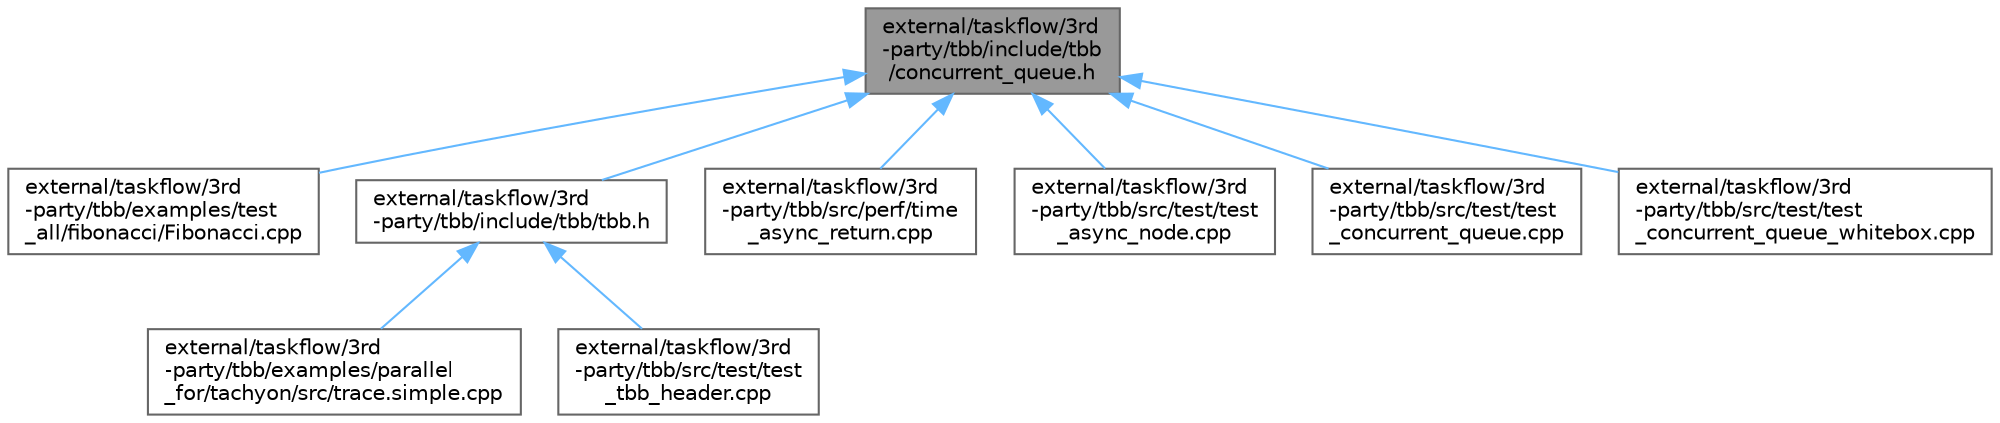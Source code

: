 digraph "external/taskflow/3rd-party/tbb/include/tbb/concurrent_queue.h"
{
 // LATEX_PDF_SIZE
  bgcolor="transparent";
  edge [fontname=Helvetica,fontsize=10,labelfontname=Helvetica,labelfontsize=10];
  node [fontname=Helvetica,fontsize=10,shape=box,height=0.2,width=0.4];
  Node1 [id="Node000001",label="external/taskflow/3rd\l-party/tbb/include/tbb\l/concurrent_queue.h",height=0.2,width=0.4,color="gray40", fillcolor="grey60", style="filled", fontcolor="black",tooltip=" "];
  Node1 -> Node2 [id="edge9_Node000001_Node000002",dir="back",color="steelblue1",style="solid",tooltip=" "];
  Node2 [id="Node000002",label="external/taskflow/3rd\l-party/tbb/examples/test\l_all/fibonacci/Fibonacci.cpp",height=0.2,width=0.4,color="grey40", fillcolor="white", style="filled",URL="$3rd-party_2tbb_2examples_2test__all_2fibonacci_2_fibonacci_8cpp.html",tooltip=" "];
  Node1 -> Node3 [id="edge10_Node000001_Node000003",dir="back",color="steelblue1",style="solid",tooltip=" "];
  Node3 [id="Node000003",label="external/taskflow/3rd\l-party/tbb/include/tbb/tbb.h",height=0.2,width=0.4,color="grey40", fillcolor="white", style="filled",URL="$tbb_8h.html",tooltip=" "];
  Node3 -> Node4 [id="edge11_Node000003_Node000004",dir="back",color="steelblue1",style="solid",tooltip=" "];
  Node4 [id="Node000004",label="external/taskflow/3rd\l-party/tbb/examples/parallel\l_for/tachyon/src/trace.simple.cpp",height=0.2,width=0.4,color="grey40", fillcolor="white", style="filled",URL="$trace_8simple_8cpp.html",tooltip=" "];
  Node3 -> Node5 [id="edge12_Node000003_Node000005",dir="back",color="steelblue1",style="solid",tooltip=" "];
  Node5 [id="Node000005",label="external/taskflow/3rd\l-party/tbb/src/test/test\l_tbb_header.cpp",height=0.2,width=0.4,color="grey40", fillcolor="white", style="filled",URL="$test__tbb__header_8cpp.html",tooltip=" "];
  Node1 -> Node6 [id="edge13_Node000001_Node000006",dir="back",color="steelblue1",style="solid",tooltip=" "];
  Node6 [id="Node000006",label="external/taskflow/3rd\l-party/tbb/src/perf/time\l_async_return.cpp",height=0.2,width=0.4,color="grey40", fillcolor="white", style="filled",URL="$time__async__return_8cpp.html",tooltip=" "];
  Node1 -> Node7 [id="edge14_Node000001_Node000007",dir="back",color="steelblue1",style="solid",tooltip=" "];
  Node7 [id="Node000007",label="external/taskflow/3rd\l-party/tbb/src/test/test\l_async_node.cpp",height=0.2,width=0.4,color="grey40", fillcolor="white", style="filled",URL="$test__async__node_8cpp.html",tooltip=" "];
  Node1 -> Node8 [id="edge15_Node000001_Node000008",dir="back",color="steelblue1",style="solid",tooltip=" "];
  Node8 [id="Node000008",label="external/taskflow/3rd\l-party/tbb/src/test/test\l_concurrent_queue.cpp",height=0.2,width=0.4,color="grey40", fillcolor="white", style="filled",URL="$test__concurrent__queue_8cpp.html",tooltip=" "];
  Node1 -> Node9 [id="edge16_Node000001_Node000009",dir="back",color="steelblue1",style="solid",tooltip=" "];
  Node9 [id="Node000009",label="external/taskflow/3rd\l-party/tbb/src/test/test\l_concurrent_queue_whitebox.cpp",height=0.2,width=0.4,color="grey40", fillcolor="white", style="filled",URL="$test__concurrent__queue__whitebox_8cpp.html",tooltip=" "];
}

